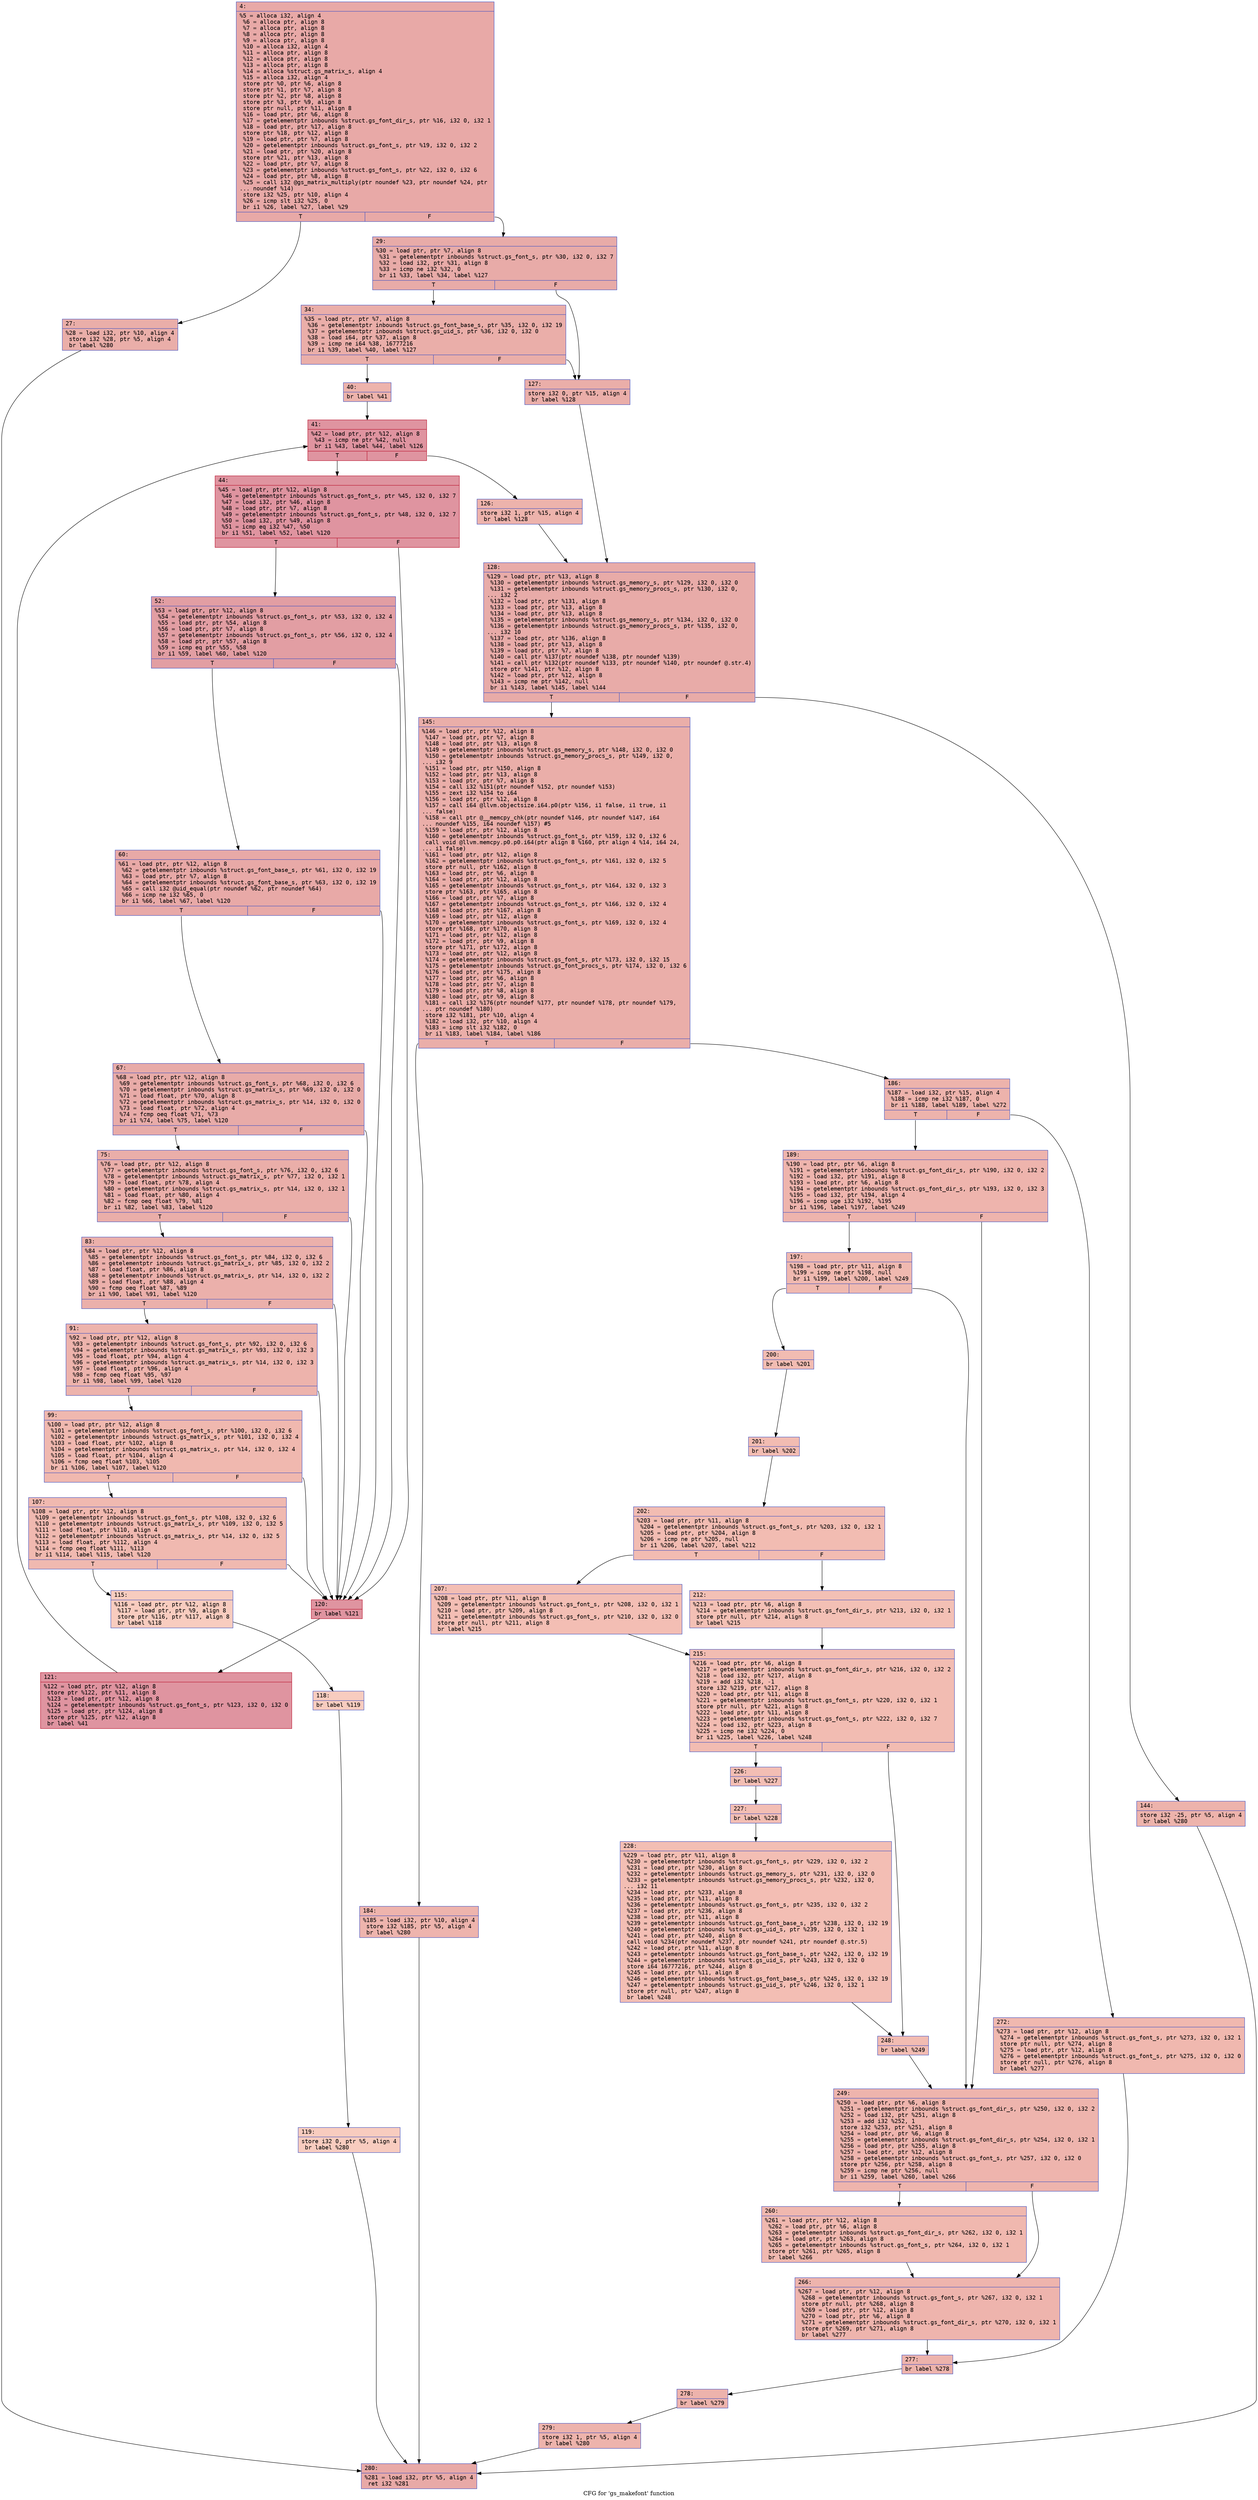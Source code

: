 digraph "CFG for 'gs_makefont' function" {
	label="CFG for 'gs_makefont' function";

	Node0x600002010000 [shape=record,color="#3d50c3ff", style=filled, fillcolor="#ca3b3770" fontname="Courier",label="{4:\l|  %5 = alloca i32, align 4\l  %6 = alloca ptr, align 8\l  %7 = alloca ptr, align 8\l  %8 = alloca ptr, align 8\l  %9 = alloca ptr, align 8\l  %10 = alloca i32, align 4\l  %11 = alloca ptr, align 8\l  %12 = alloca ptr, align 8\l  %13 = alloca ptr, align 8\l  %14 = alloca %struct.gs_matrix_s, align 4\l  %15 = alloca i32, align 4\l  store ptr %0, ptr %6, align 8\l  store ptr %1, ptr %7, align 8\l  store ptr %2, ptr %8, align 8\l  store ptr %3, ptr %9, align 8\l  store ptr null, ptr %11, align 8\l  %16 = load ptr, ptr %6, align 8\l  %17 = getelementptr inbounds %struct.gs_font_dir_s, ptr %16, i32 0, i32 1\l  %18 = load ptr, ptr %17, align 8\l  store ptr %18, ptr %12, align 8\l  %19 = load ptr, ptr %7, align 8\l  %20 = getelementptr inbounds %struct.gs_font_s, ptr %19, i32 0, i32 2\l  %21 = load ptr, ptr %20, align 8\l  store ptr %21, ptr %13, align 8\l  %22 = load ptr, ptr %7, align 8\l  %23 = getelementptr inbounds %struct.gs_font_s, ptr %22, i32 0, i32 6\l  %24 = load ptr, ptr %8, align 8\l  %25 = call i32 @gs_matrix_multiply(ptr noundef %23, ptr noundef %24, ptr\l... noundef %14)\l  store i32 %25, ptr %10, align 4\l  %26 = icmp slt i32 %25, 0\l  br i1 %26, label %27, label %29\l|{<s0>T|<s1>F}}"];
	Node0x600002010000:s0 -> Node0x600002010050[tooltip="4 -> 27\nProbability 37.50%" ];
	Node0x600002010000:s1 -> Node0x6000020100a0[tooltip="4 -> 29\nProbability 62.50%" ];
	Node0x600002010050 [shape=record,color="#3d50c3ff", style=filled, fillcolor="#d0473d70" fontname="Courier",label="{27:\l|  %28 = load i32, ptr %10, align 4\l  store i32 %28, ptr %5, align 4\l  br label %280\l}"];
	Node0x600002010050 -> Node0x600002010e60[tooltip="27 -> 280\nProbability 100.00%" ];
	Node0x6000020100a0 [shape=record,color="#3d50c3ff", style=filled, fillcolor="#cc403a70" fontname="Courier",label="{29:\l|  %30 = load ptr, ptr %7, align 8\l  %31 = getelementptr inbounds %struct.gs_font_s, ptr %30, i32 0, i32 7\l  %32 = load i32, ptr %31, align 8\l  %33 = icmp ne i32 %32, 0\l  br i1 %33, label %34, label %127\l|{<s0>T|<s1>F}}"];
	Node0x6000020100a0:s0 -> Node0x6000020100f0[tooltip="29 -> 34\nProbability 62.50%" ];
	Node0x6000020100a0:s1 -> Node0x600002010690[tooltip="29 -> 127\nProbability 37.50%" ];
	Node0x6000020100f0 [shape=record,color="#3d50c3ff", style=filled, fillcolor="#d0473d70" fontname="Courier",label="{34:\l|  %35 = load ptr, ptr %7, align 8\l  %36 = getelementptr inbounds %struct.gs_font_base_s, ptr %35, i32 0, i32 19\l  %37 = getelementptr inbounds %struct.gs_uid_s, ptr %36, i32 0, i32 0\l  %38 = load i64, ptr %37, align 8\l  %39 = icmp ne i64 %38, 16777216\l  br i1 %39, label %40, label %127\l|{<s0>T|<s1>F}}"];
	Node0x6000020100f0:s0 -> Node0x600002010140[tooltip="34 -> 40\nProbability 50.00%" ];
	Node0x6000020100f0:s1 -> Node0x600002010690[tooltip="34 -> 127\nProbability 50.00%" ];
	Node0x600002010140 [shape=record,color="#3d50c3ff", style=filled, fillcolor="#d6524470" fontname="Courier",label="{40:\l|  br label %41\l}"];
	Node0x600002010140 -> Node0x600002010190[tooltip="40 -> 41\nProbability 100.00%" ];
	Node0x600002010190 [shape=record,color="#b70d28ff", style=filled, fillcolor="#b70d2870" fontname="Courier",label="{41:\l|  %42 = load ptr, ptr %12, align 8\l  %43 = icmp ne ptr %42, null\l  br i1 %43, label %44, label %126\l|{<s0>T|<s1>F}}"];
	Node0x600002010190:s0 -> Node0x6000020101e0[tooltip="41 -> 44\nProbability 96.88%" ];
	Node0x600002010190:s1 -> Node0x600002010640[tooltip="41 -> 126\nProbability 3.12%" ];
	Node0x6000020101e0 [shape=record,color="#b70d28ff", style=filled, fillcolor="#b70d2870" fontname="Courier",label="{44:\l|  %45 = load ptr, ptr %12, align 8\l  %46 = getelementptr inbounds %struct.gs_font_s, ptr %45, i32 0, i32 7\l  %47 = load i32, ptr %46, align 8\l  %48 = load ptr, ptr %7, align 8\l  %49 = getelementptr inbounds %struct.gs_font_s, ptr %48, i32 0, i32 7\l  %50 = load i32, ptr %49, align 8\l  %51 = icmp eq i32 %47, %50\l  br i1 %51, label %52, label %120\l|{<s0>T|<s1>F}}"];
	Node0x6000020101e0:s0 -> Node0x600002010230[tooltip="44 -> 52\nProbability 50.00%" ];
	Node0x6000020101e0:s1 -> Node0x6000020105a0[tooltip="44 -> 120\nProbability 50.00%" ];
	Node0x600002010230 [shape=record,color="#3d50c3ff", style=filled, fillcolor="#be242e70" fontname="Courier",label="{52:\l|  %53 = load ptr, ptr %12, align 8\l  %54 = getelementptr inbounds %struct.gs_font_s, ptr %53, i32 0, i32 4\l  %55 = load ptr, ptr %54, align 8\l  %56 = load ptr, ptr %7, align 8\l  %57 = getelementptr inbounds %struct.gs_font_s, ptr %56, i32 0, i32 4\l  %58 = load ptr, ptr %57, align 8\l  %59 = icmp eq ptr %55, %58\l  br i1 %59, label %60, label %120\l|{<s0>T|<s1>F}}"];
	Node0x600002010230:s0 -> Node0x600002010280[tooltip="52 -> 60\nProbability 37.50%" ];
	Node0x600002010230:s1 -> Node0x6000020105a0[tooltip="52 -> 120\nProbability 62.50%" ];
	Node0x600002010280 [shape=record,color="#3d50c3ff", style=filled, fillcolor="#ca3b3770" fontname="Courier",label="{60:\l|  %61 = load ptr, ptr %12, align 8\l  %62 = getelementptr inbounds %struct.gs_font_base_s, ptr %61, i32 0, i32 19\l  %63 = load ptr, ptr %7, align 8\l  %64 = getelementptr inbounds %struct.gs_font_base_s, ptr %63, i32 0, i32 19\l  %65 = call i32 @uid_equal(ptr noundef %62, ptr noundef %64)\l  %66 = icmp ne i32 %65, 0\l  br i1 %66, label %67, label %120\l|{<s0>T|<s1>F}}"];
	Node0x600002010280:s0 -> Node0x6000020102d0[tooltip="60 -> 67\nProbability 62.50%" ];
	Node0x600002010280:s1 -> Node0x6000020105a0[tooltip="60 -> 120\nProbability 37.50%" ];
	Node0x6000020102d0 [shape=record,color="#3d50c3ff", style=filled, fillcolor="#cc403a70" fontname="Courier",label="{67:\l|  %68 = load ptr, ptr %12, align 8\l  %69 = getelementptr inbounds %struct.gs_font_s, ptr %68, i32 0, i32 6\l  %70 = getelementptr inbounds %struct.gs_matrix_s, ptr %69, i32 0, i32 0\l  %71 = load float, ptr %70, align 8\l  %72 = getelementptr inbounds %struct.gs_matrix_s, ptr %14, i32 0, i32 0\l  %73 = load float, ptr %72, align 4\l  %74 = fcmp oeq float %71, %73\l  br i1 %74, label %75, label %120\l|{<s0>T|<s1>F}}"];
	Node0x6000020102d0:s0 -> Node0x600002010320[tooltip="67 -> 75\nProbability 62.50%" ];
	Node0x6000020102d0:s1 -> Node0x6000020105a0[tooltip="67 -> 120\nProbability 37.50%" ];
	Node0x600002010320 [shape=record,color="#3d50c3ff", style=filled, fillcolor="#d0473d70" fontname="Courier",label="{75:\l|  %76 = load ptr, ptr %12, align 8\l  %77 = getelementptr inbounds %struct.gs_font_s, ptr %76, i32 0, i32 6\l  %78 = getelementptr inbounds %struct.gs_matrix_s, ptr %77, i32 0, i32 1\l  %79 = load float, ptr %78, align 4\l  %80 = getelementptr inbounds %struct.gs_matrix_s, ptr %14, i32 0, i32 1\l  %81 = load float, ptr %80, align 4\l  %82 = fcmp oeq float %79, %81\l  br i1 %82, label %83, label %120\l|{<s0>T|<s1>F}}"];
	Node0x600002010320:s0 -> Node0x600002010370[tooltip="75 -> 83\nProbability 62.50%" ];
	Node0x600002010320:s1 -> Node0x6000020105a0[tooltip="75 -> 120\nProbability 37.50%" ];
	Node0x600002010370 [shape=record,color="#3d50c3ff", style=filled, fillcolor="#d24b4070" fontname="Courier",label="{83:\l|  %84 = load ptr, ptr %12, align 8\l  %85 = getelementptr inbounds %struct.gs_font_s, ptr %84, i32 0, i32 6\l  %86 = getelementptr inbounds %struct.gs_matrix_s, ptr %85, i32 0, i32 2\l  %87 = load float, ptr %86, align 8\l  %88 = getelementptr inbounds %struct.gs_matrix_s, ptr %14, i32 0, i32 2\l  %89 = load float, ptr %88, align 4\l  %90 = fcmp oeq float %87, %89\l  br i1 %90, label %91, label %120\l|{<s0>T|<s1>F}}"];
	Node0x600002010370:s0 -> Node0x6000020103c0[tooltip="83 -> 91\nProbability 62.50%" ];
	Node0x600002010370:s1 -> Node0x6000020105a0[tooltip="83 -> 120\nProbability 37.50%" ];
	Node0x6000020103c0 [shape=record,color="#3d50c3ff", style=filled, fillcolor="#d6524470" fontname="Courier",label="{91:\l|  %92 = load ptr, ptr %12, align 8\l  %93 = getelementptr inbounds %struct.gs_font_s, ptr %92, i32 0, i32 6\l  %94 = getelementptr inbounds %struct.gs_matrix_s, ptr %93, i32 0, i32 3\l  %95 = load float, ptr %94, align 4\l  %96 = getelementptr inbounds %struct.gs_matrix_s, ptr %14, i32 0, i32 3\l  %97 = load float, ptr %96, align 4\l  %98 = fcmp oeq float %95, %97\l  br i1 %98, label %99, label %120\l|{<s0>T|<s1>F}}"];
	Node0x6000020103c0:s0 -> Node0x600002010410[tooltip="91 -> 99\nProbability 62.50%" ];
	Node0x6000020103c0:s1 -> Node0x6000020105a0[tooltip="91 -> 120\nProbability 37.50%" ];
	Node0x600002010410 [shape=record,color="#3d50c3ff", style=filled, fillcolor="#dc5d4a70" fontname="Courier",label="{99:\l|  %100 = load ptr, ptr %12, align 8\l  %101 = getelementptr inbounds %struct.gs_font_s, ptr %100, i32 0, i32 6\l  %102 = getelementptr inbounds %struct.gs_matrix_s, ptr %101, i32 0, i32 4\l  %103 = load float, ptr %102, align 8\l  %104 = getelementptr inbounds %struct.gs_matrix_s, ptr %14, i32 0, i32 4\l  %105 = load float, ptr %104, align 4\l  %106 = fcmp oeq float %103, %105\l  br i1 %106, label %107, label %120\l|{<s0>T|<s1>F}}"];
	Node0x600002010410:s0 -> Node0x600002010460[tooltip="99 -> 107\nProbability 62.50%" ];
	Node0x600002010410:s1 -> Node0x6000020105a0[tooltip="99 -> 120\nProbability 37.50%" ];
	Node0x600002010460 [shape=record,color="#3d50c3ff", style=filled, fillcolor="#de614d70" fontname="Courier",label="{107:\l|  %108 = load ptr, ptr %12, align 8\l  %109 = getelementptr inbounds %struct.gs_font_s, ptr %108, i32 0, i32 6\l  %110 = getelementptr inbounds %struct.gs_matrix_s, ptr %109, i32 0, i32 5\l  %111 = load float, ptr %110, align 4\l  %112 = getelementptr inbounds %struct.gs_matrix_s, ptr %14, i32 0, i32 5\l  %113 = load float, ptr %112, align 4\l  %114 = fcmp oeq float %111, %113\l  br i1 %114, label %115, label %120\l|{<s0>T|<s1>F}}"];
	Node0x600002010460:s0 -> Node0x6000020104b0[tooltip="107 -> 115\nProbability 3.12%" ];
	Node0x600002010460:s1 -> Node0x6000020105a0[tooltip="107 -> 120\nProbability 96.88%" ];
	Node0x6000020104b0 [shape=record,color="#3d50c3ff", style=filled, fillcolor="#f08b6e70" fontname="Courier",label="{115:\l|  %116 = load ptr, ptr %12, align 8\l  %117 = load ptr, ptr %9, align 8\l  store ptr %116, ptr %117, align 8\l  br label %118\l}"];
	Node0x6000020104b0 -> Node0x600002010500[tooltip="115 -> 118\nProbability 100.00%" ];
	Node0x600002010500 [shape=record,color="#3d50c3ff", style=filled, fillcolor="#f08b6e70" fontname="Courier",label="{118:\l|  br label %119\l}"];
	Node0x600002010500 -> Node0x600002010550[tooltip="118 -> 119\nProbability 100.00%" ];
	Node0x600002010550 [shape=record,color="#3d50c3ff", style=filled, fillcolor="#f08b6e70" fontname="Courier",label="{119:\l|  store i32 0, ptr %5, align 4\l  br label %280\l}"];
	Node0x600002010550 -> Node0x600002010e60[tooltip="119 -> 280\nProbability 100.00%" ];
	Node0x6000020105a0 [shape=record,color="#b70d28ff", style=filled, fillcolor="#b70d2870" fontname="Courier",label="{120:\l|  br label %121\l}"];
	Node0x6000020105a0 -> Node0x6000020105f0[tooltip="120 -> 121\nProbability 100.00%" ];
	Node0x6000020105f0 [shape=record,color="#b70d28ff", style=filled, fillcolor="#b70d2870" fontname="Courier",label="{121:\l|  %122 = load ptr, ptr %12, align 8\l  store ptr %122, ptr %11, align 8\l  %123 = load ptr, ptr %12, align 8\l  %124 = getelementptr inbounds %struct.gs_font_s, ptr %123, i32 0, i32 0\l  %125 = load ptr, ptr %124, align 8\l  store ptr %125, ptr %12, align 8\l  br label %41\l}"];
	Node0x6000020105f0 -> Node0x600002010190[tooltip="121 -> 41\nProbability 100.00%" ];
	Node0x600002010640 [shape=record,color="#3d50c3ff", style=filled, fillcolor="#d6524470" fontname="Courier",label="{126:\l|  store i32 1, ptr %15, align 4\l  br label %128\l}"];
	Node0x600002010640 -> Node0x6000020106e0[tooltip="126 -> 128\nProbability 100.00%" ];
	Node0x600002010690 [shape=record,color="#3d50c3ff", style=filled, fillcolor="#d0473d70" fontname="Courier",label="{127:\l|  store i32 0, ptr %15, align 4\l  br label %128\l}"];
	Node0x600002010690 -> Node0x6000020106e0[tooltip="127 -> 128\nProbability 100.00%" ];
	Node0x6000020106e0 [shape=record,color="#3d50c3ff", style=filled, fillcolor="#cc403a70" fontname="Courier",label="{128:\l|  %129 = load ptr, ptr %13, align 8\l  %130 = getelementptr inbounds %struct.gs_memory_s, ptr %129, i32 0, i32 0\l  %131 = getelementptr inbounds %struct.gs_memory_procs_s, ptr %130, i32 0,\l... i32 2\l  %132 = load ptr, ptr %131, align 8\l  %133 = load ptr, ptr %13, align 8\l  %134 = load ptr, ptr %13, align 8\l  %135 = getelementptr inbounds %struct.gs_memory_s, ptr %134, i32 0, i32 0\l  %136 = getelementptr inbounds %struct.gs_memory_procs_s, ptr %135, i32 0,\l... i32 10\l  %137 = load ptr, ptr %136, align 8\l  %138 = load ptr, ptr %13, align 8\l  %139 = load ptr, ptr %7, align 8\l  %140 = call ptr %137(ptr noundef %138, ptr noundef %139)\l  %141 = call ptr %132(ptr noundef %133, ptr noundef %140, ptr noundef @.str.4)\l  store ptr %141, ptr %12, align 8\l  %142 = load ptr, ptr %12, align 8\l  %143 = icmp ne ptr %142, null\l  br i1 %143, label %145, label %144\l|{<s0>T|<s1>F}}"];
	Node0x6000020106e0:s0 -> Node0x600002010780[tooltip="128 -> 145\nProbability 62.50%" ];
	Node0x6000020106e0:s1 -> Node0x600002010730[tooltip="128 -> 144\nProbability 37.50%" ];
	Node0x600002010730 [shape=record,color="#3d50c3ff", style=filled, fillcolor="#d6524470" fontname="Courier",label="{144:\l|  store i32 -25, ptr %5, align 4\l  br label %280\l}"];
	Node0x600002010730 -> Node0x600002010e60[tooltip="144 -> 280\nProbability 100.00%" ];
	Node0x600002010780 [shape=record,color="#3d50c3ff", style=filled, fillcolor="#d0473d70" fontname="Courier",label="{145:\l|  %146 = load ptr, ptr %12, align 8\l  %147 = load ptr, ptr %7, align 8\l  %148 = load ptr, ptr %13, align 8\l  %149 = getelementptr inbounds %struct.gs_memory_s, ptr %148, i32 0, i32 0\l  %150 = getelementptr inbounds %struct.gs_memory_procs_s, ptr %149, i32 0,\l... i32 9\l  %151 = load ptr, ptr %150, align 8\l  %152 = load ptr, ptr %13, align 8\l  %153 = load ptr, ptr %7, align 8\l  %154 = call i32 %151(ptr noundef %152, ptr noundef %153)\l  %155 = zext i32 %154 to i64\l  %156 = load ptr, ptr %12, align 8\l  %157 = call i64 @llvm.objectsize.i64.p0(ptr %156, i1 false, i1 true, i1\l... false)\l  %158 = call ptr @__memcpy_chk(ptr noundef %146, ptr noundef %147, i64\l... noundef %155, i64 noundef %157) #5\l  %159 = load ptr, ptr %12, align 8\l  %160 = getelementptr inbounds %struct.gs_font_s, ptr %159, i32 0, i32 6\l  call void @llvm.memcpy.p0.p0.i64(ptr align 8 %160, ptr align 4 %14, i64 24,\l... i1 false)\l  %161 = load ptr, ptr %12, align 8\l  %162 = getelementptr inbounds %struct.gs_font_s, ptr %161, i32 0, i32 5\l  store ptr null, ptr %162, align 8\l  %163 = load ptr, ptr %6, align 8\l  %164 = load ptr, ptr %12, align 8\l  %165 = getelementptr inbounds %struct.gs_font_s, ptr %164, i32 0, i32 3\l  store ptr %163, ptr %165, align 8\l  %166 = load ptr, ptr %7, align 8\l  %167 = getelementptr inbounds %struct.gs_font_s, ptr %166, i32 0, i32 4\l  %168 = load ptr, ptr %167, align 8\l  %169 = load ptr, ptr %12, align 8\l  %170 = getelementptr inbounds %struct.gs_font_s, ptr %169, i32 0, i32 4\l  store ptr %168, ptr %170, align 8\l  %171 = load ptr, ptr %12, align 8\l  %172 = load ptr, ptr %9, align 8\l  store ptr %171, ptr %172, align 8\l  %173 = load ptr, ptr %12, align 8\l  %174 = getelementptr inbounds %struct.gs_font_s, ptr %173, i32 0, i32 15\l  %175 = getelementptr inbounds %struct.gs_font_procs_s, ptr %174, i32 0, i32 6\l  %176 = load ptr, ptr %175, align 8\l  %177 = load ptr, ptr %6, align 8\l  %178 = load ptr, ptr %7, align 8\l  %179 = load ptr, ptr %8, align 8\l  %180 = load ptr, ptr %9, align 8\l  %181 = call i32 %176(ptr noundef %177, ptr noundef %178, ptr noundef %179,\l... ptr noundef %180)\l  store i32 %181, ptr %10, align 4\l  %182 = load i32, ptr %10, align 4\l  %183 = icmp slt i32 %182, 0\l  br i1 %183, label %184, label %186\l|{<s0>T|<s1>F}}"];
	Node0x600002010780:s0 -> Node0x6000020107d0[tooltip="145 -> 184\nProbability 37.50%" ];
	Node0x600002010780:s1 -> Node0x600002010820[tooltip="145 -> 186\nProbability 62.50%" ];
	Node0x6000020107d0 [shape=record,color="#3d50c3ff", style=filled, fillcolor="#d8564670" fontname="Courier",label="{184:\l|  %185 = load i32, ptr %10, align 4\l  store i32 %185, ptr %5, align 4\l  br label %280\l}"];
	Node0x6000020107d0 -> Node0x600002010e60[tooltip="184 -> 280\nProbability 100.00%" ];
	Node0x600002010820 [shape=record,color="#3d50c3ff", style=filled, fillcolor="#d6524470" fontname="Courier",label="{186:\l|  %187 = load i32, ptr %15, align 4\l  %188 = icmp ne i32 %187, 0\l  br i1 %188, label %189, label %272\l|{<s0>T|<s1>F}}"];
	Node0x600002010820:s0 -> Node0x600002010870[tooltip="186 -> 189\nProbability 62.50%" ];
	Node0x600002010820:s1 -> Node0x600002010d20[tooltip="186 -> 272\nProbability 37.50%" ];
	Node0x600002010870 [shape=record,color="#3d50c3ff", style=filled, fillcolor="#d8564670" fontname="Courier",label="{189:\l|  %190 = load ptr, ptr %6, align 8\l  %191 = getelementptr inbounds %struct.gs_font_dir_s, ptr %190, i32 0, i32 2\l  %192 = load i32, ptr %191, align 8\l  %193 = load ptr, ptr %6, align 8\l  %194 = getelementptr inbounds %struct.gs_font_dir_s, ptr %193, i32 0, i32 3\l  %195 = load i32, ptr %194, align 4\l  %196 = icmp uge i32 %192, %195\l  br i1 %196, label %197, label %249\l|{<s0>T|<s1>F}}"];
	Node0x600002010870:s0 -> Node0x6000020108c0[tooltip="189 -> 197\nProbability 50.00%" ];
	Node0x600002010870:s1 -> Node0x600002010c30[tooltip="189 -> 249\nProbability 50.00%" ];
	Node0x6000020108c0 [shape=record,color="#3d50c3ff", style=filled, fillcolor="#de614d70" fontname="Courier",label="{197:\l|  %198 = load ptr, ptr %11, align 8\l  %199 = icmp ne ptr %198, null\l  br i1 %199, label %200, label %249\l|{<s0>T|<s1>F}}"];
	Node0x6000020108c0:s0 -> Node0x600002010910[tooltip="197 -> 200\nProbability 62.50%" ];
	Node0x6000020108c0:s1 -> Node0x600002010c30[tooltip="197 -> 249\nProbability 37.50%" ];
	Node0x600002010910 [shape=record,color="#3d50c3ff", style=filled, fillcolor="#e1675170" fontname="Courier",label="{200:\l|  br label %201\l}"];
	Node0x600002010910 -> Node0x600002010960[tooltip="200 -> 201\nProbability 100.00%" ];
	Node0x600002010960 [shape=record,color="#3d50c3ff", style=filled, fillcolor="#e1675170" fontname="Courier",label="{201:\l|  br label %202\l}"];
	Node0x600002010960 -> Node0x6000020109b0[tooltip="201 -> 202\nProbability 100.00%" ];
	Node0x6000020109b0 [shape=record,color="#3d50c3ff", style=filled, fillcolor="#e1675170" fontname="Courier",label="{202:\l|  %203 = load ptr, ptr %11, align 8\l  %204 = getelementptr inbounds %struct.gs_font_s, ptr %203, i32 0, i32 1\l  %205 = load ptr, ptr %204, align 8\l  %206 = icmp ne ptr %205, null\l  br i1 %206, label %207, label %212\l|{<s0>T|<s1>F}}"];
	Node0x6000020109b0:s0 -> Node0x600002010a00[tooltip="202 -> 207\nProbability 62.50%" ];
	Node0x6000020109b0:s1 -> Node0x600002010a50[tooltip="202 -> 212\nProbability 37.50%" ];
	Node0x600002010a00 [shape=record,color="#3d50c3ff", style=filled, fillcolor="#e36c5570" fontname="Courier",label="{207:\l|  %208 = load ptr, ptr %11, align 8\l  %209 = getelementptr inbounds %struct.gs_font_s, ptr %208, i32 0, i32 1\l  %210 = load ptr, ptr %209, align 8\l  %211 = getelementptr inbounds %struct.gs_font_s, ptr %210, i32 0, i32 0\l  store ptr null, ptr %211, align 8\l  br label %215\l}"];
	Node0x600002010a00 -> Node0x600002010aa0[tooltip="207 -> 215\nProbability 100.00%" ];
	Node0x600002010a50 [shape=record,color="#3d50c3ff", style=filled, fillcolor="#e5705870" fontname="Courier",label="{212:\l|  %213 = load ptr, ptr %6, align 8\l  %214 = getelementptr inbounds %struct.gs_font_dir_s, ptr %213, i32 0, i32 1\l  store ptr null, ptr %214, align 8\l  br label %215\l}"];
	Node0x600002010a50 -> Node0x600002010aa0[tooltip="212 -> 215\nProbability 100.00%" ];
	Node0x600002010aa0 [shape=record,color="#3d50c3ff", style=filled, fillcolor="#e1675170" fontname="Courier",label="{215:\l|  %216 = load ptr, ptr %6, align 8\l  %217 = getelementptr inbounds %struct.gs_font_dir_s, ptr %216, i32 0, i32 2\l  %218 = load i32, ptr %217, align 8\l  %219 = add i32 %218, -1\l  store i32 %219, ptr %217, align 8\l  %220 = load ptr, ptr %11, align 8\l  %221 = getelementptr inbounds %struct.gs_font_s, ptr %220, i32 0, i32 1\l  store ptr null, ptr %221, align 8\l  %222 = load ptr, ptr %11, align 8\l  %223 = getelementptr inbounds %struct.gs_font_s, ptr %222, i32 0, i32 7\l  %224 = load i32, ptr %223, align 8\l  %225 = icmp ne i32 %224, 0\l  br i1 %225, label %226, label %248\l|{<s0>T|<s1>F}}"];
	Node0x600002010aa0:s0 -> Node0x600002010af0[tooltip="215 -> 226\nProbability 62.50%" ];
	Node0x600002010aa0:s1 -> Node0x600002010be0[tooltip="215 -> 248\nProbability 37.50%" ];
	Node0x600002010af0 [shape=record,color="#3d50c3ff", style=filled, fillcolor="#e36c5570" fontname="Courier",label="{226:\l|  br label %227\l}"];
	Node0x600002010af0 -> Node0x600002010b40[tooltip="226 -> 227\nProbability 100.00%" ];
	Node0x600002010b40 [shape=record,color="#3d50c3ff", style=filled, fillcolor="#e36c5570" fontname="Courier",label="{227:\l|  br label %228\l}"];
	Node0x600002010b40 -> Node0x600002010b90[tooltip="227 -> 228\nProbability 100.00%" ];
	Node0x600002010b90 [shape=record,color="#3d50c3ff", style=filled, fillcolor="#e36c5570" fontname="Courier",label="{228:\l|  %229 = load ptr, ptr %11, align 8\l  %230 = getelementptr inbounds %struct.gs_font_s, ptr %229, i32 0, i32 2\l  %231 = load ptr, ptr %230, align 8\l  %232 = getelementptr inbounds %struct.gs_memory_s, ptr %231, i32 0, i32 0\l  %233 = getelementptr inbounds %struct.gs_memory_procs_s, ptr %232, i32 0,\l... i32 11\l  %234 = load ptr, ptr %233, align 8\l  %235 = load ptr, ptr %11, align 8\l  %236 = getelementptr inbounds %struct.gs_font_s, ptr %235, i32 0, i32 2\l  %237 = load ptr, ptr %236, align 8\l  %238 = load ptr, ptr %11, align 8\l  %239 = getelementptr inbounds %struct.gs_font_base_s, ptr %238, i32 0, i32 19\l  %240 = getelementptr inbounds %struct.gs_uid_s, ptr %239, i32 0, i32 1\l  %241 = load ptr, ptr %240, align 8\l  call void %234(ptr noundef %237, ptr noundef %241, ptr noundef @.str.5)\l  %242 = load ptr, ptr %11, align 8\l  %243 = getelementptr inbounds %struct.gs_font_base_s, ptr %242, i32 0, i32 19\l  %244 = getelementptr inbounds %struct.gs_uid_s, ptr %243, i32 0, i32 0\l  store i64 16777216, ptr %244, align 8\l  %245 = load ptr, ptr %11, align 8\l  %246 = getelementptr inbounds %struct.gs_font_base_s, ptr %245, i32 0, i32 19\l  %247 = getelementptr inbounds %struct.gs_uid_s, ptr %246, i32 0, i32 1\l  store ptr null, ptr %247, align 8\l  br label %248\l}"];
	Node0x600002010b90 -> Node0x600002010be0[tooltip="228 -> 248\nProbability 100.00%" ];
	Node0x600002010be0 [shape=record,color="#3d50c3ff", style=filled, fillcolor="#e1675170" fontname="Courier",label="{248:\l|  br label %249\l}"];
	Node0x600002010be0 -> Node0x600002010c30[tooltip="248 -> 249\nProbability 100.00%" ];
	Node0x600002010c30 [shape=record,color="#3d50c3ff", style=filled, fillcolor="#d8564670" fontname="Courier",label="{249:\l|  %250 = load ptr, ptr %6, align 8\l  %251 = getelementptr inbounds %struct.gs_font_dir_s, ptr %250, i32 0, i32 2\l  %252 = load i32, ptr %251, align 8\l  %253 = add i32 %252, 1\l  store i32 %253, ptr %251, align 8\l  %254 = load ptr, ptr %6, align 8\l  %255 = getelementptr inbounds %struct.gs_font_dir_s, ptr %254, i32 0, i32 1\l  %256 = load ptr, ptr %255, align 8\l  %257 = load ptr, ptr %12, align 8\l  %258 = getelementptr inbounds %struct.gs_font_s, ptr %257, i32 0, i32 0\l  store ptr %256, ptr %258, align 8\l  %259 = icmp ne ptr %256, null\l  br i1 %259, label %260, label %266\l|{<s0>T|<s1>F}}"];
	Node0x600002010c30:s0 -> Node0x600002010c80[tooltip="249 -> 260\nProbability 62.50%" ];
	Node0x600002010c30:s1 -> Node0x600002010cd0[tooltip="249 -> 266\nProbability 37.50%" ];
	Node0x600002010c80 [shape=record,color="#3d50c3ff", style=filled, fillcolor="#dc5d4a70" fontname="Courier",label="{260:\l|  %261 = load ptr, ptr %12, align 8\l  %262 = load ptr, ptr %6, align 8\l  %263 = getelementptr inbounds %struct.gs_font_dir_s, ptr %262, i32 0, i32 1\l  %264 = load ptr, ptr %263, align 8\l  %265 = getelementptr inbounds %struct.gs_font_s, ptr %264, i32 0, i32 1\l  store ptr %261, ptr %265, align 8\l  br label %266\l}"];
	Node0x600002010c80 -> Node0x600002010cd0[tooltip="260 -> 266\nProbability 100.00%" ];
	Node0x600002010cd0 [shape=record,color="#3d50c3ff", style=filled, fillcolor="#d8564670" fontname="Courier",label="{266:\l|  %267 = load ptr, ptr %12, align 8\l  %268 = getelementptr inbounds %struct.gs_font_s, ptr %267, i32 0, i32 1\l  store ptr null, ptr %268, align 8\l  %269 = load ptr, ptr %12, align 8\l  %270 = load ptr, ptr %6, align 8\l  %271 = getelementptr inbounds %struct.gs_font_dir_s, ptr %270, i32 0, i32 1\l  store ptr %269, ptr %271, align 8\l  br label %277\l}"];
	Node0x600002010cd0 -> Node0x600002010d70[tooltip="266 -> 277\nProbability 100.00%" ];
	Node0x600002010d20 [shape=record,color="#3d50c3ff", style=filled, fillcolor="#dc5d4a70" fontname="Courier",label="{272:\l|  %273 = load ptr, ptr %12, align 8\l  %274 = getelementptr inbounds %struct.gs_font_s, ptr %273, i32 0, i32 1\l  store ptr null, ptr %274, align 8\l  %275 = load ptr, ptr %12, align 8\l  %276 = getelementptr inbounds %struct.gs_font_s, ptr %275, i32 0, i32 0\l  store ptr null, ptr %276, align 8\l  br label %277\l}"];
	Node0x600002010d20 -> Node0x600002010d70[tooltip="272 -> 277\nProbability 100.00%" ];
	Node0x600002010d70 [shape=record,color="#3d50c3ff", style=filled, fillcolor="#d6524470" fontname="Courier",label="{277:\l|  br label %278\l}"];
	Node0x600002010d70 -> Node0x600002010dc0[tooltip="277 -> 278\nProbability 100.00%" ];
	Node0x600002010dc0 [shape=record,color="#3d50c3ff", style=filled, fillcolor="#d6524470" fontname="Courier",label="{278:\l|  br label %279\l}"];
	Node0x600002010dc0 -> Node0x600002010e10[tooltip="278 -> 279\nProbability 100.00%" ];
	Node0x600002010e10 [shape=record,color="#3d50c3ff", style=filled, fillcolor="#d6524470" fontname="Courier",label="{279:\l|  store i32 1, ptr %5, align 4\l  br label %280\l}"];
	Node0x600002010e10 -> Node0x600002010e60[tooltip="279 -> 280\nProbability 100.00%" ];
	Node0x600002010e60 [shape=record,color="#3d50c3ff", style=filled, fillcolor="#ca3b3770" fontname="Courier",label="{280:\l|  %281 = load i32, ptr %5, align 4\l  ret i32 %281\l}"];
}
